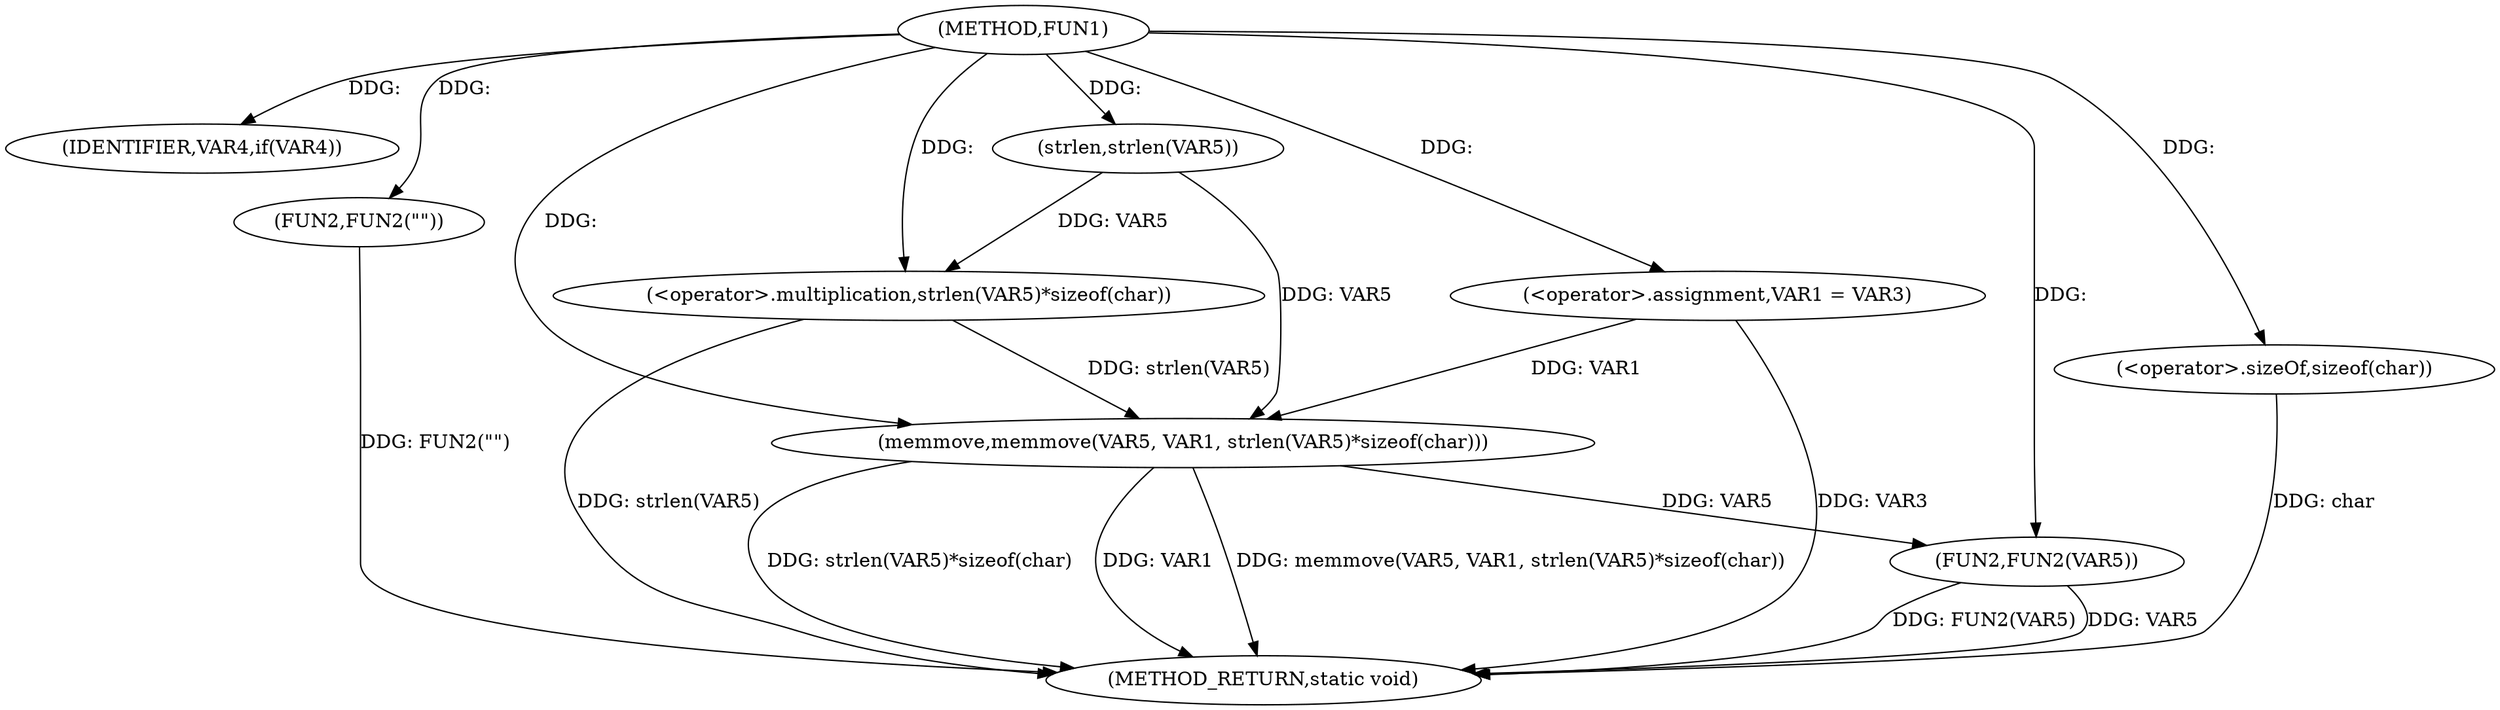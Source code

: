 digraph FUN1 {  
"1000100" [label = "(METHOD,FUN1)" ]
"1000127" [label = "(METHOD_RETURN,static void)" ]
"1000106" [label = "(IDENTIFIER,VAR4,if(VAR4))" ]
"1000108" [label = "(FUN2,FUN2(\"\"))" ]
"1000112" [label = "(<operator>.assignment,VAR1 = VAR3)" ]
"1000117" [label = "(memmove,memmove(VAR5, VAR1, strlen(VAR5)*sizeof(char)))" ]
"1000120" [label = "(<operator>.multiplication,strlen(VAR5)*sizeof(char))" ]
"1000121" [label = "(strlen,strlen(VAR5))" ]
"1000123" [label = "(<operator>.sizeOf,sizeof(char))" ]
"1000125" [label = "(FUN2,FUN2(VAR5))" ]
  "1000117" -> "1000127"  [ label = "DDG: memmove(VAR5, VAR1, strlen(VAR5)*sizeof(char))"] 
  "1000125" -> "1000127"  [ label = "DDG: VAR5"] 
  "1000125" -> "1000127"  [ label = "DDG: FUN2(VAR5)"] 
  "1000108" -> "1000127"  [ label = "DDG: FUN2(\"\")"] 
  "1000112" -> "1000127"  [ label = "DDG: VAR3"] 
  "1000120" -> "1000127"  [ label = "DDG: strlen(VAR5)"] 
  "1000117" -> "1000127"  [ label = "DDG: strlen(VAR5)*sizeof(char)"] 
  "1000117" -> "1000127"  [ label = "DDG: VAR1"] 
  "1000123" -> "1000127"  [ label = "DDG: char"] 
  "1000100" -> "1000106"  [ label = "DDG: "] 
  "1000100" -> "1000108"  [ label = "DDG: "] 
  "1000100" -> "1000112"  [ label = "DDG: "] 
  "1000121" -> "1000117"  [ label = "DDG: VAR5"] 
  "1000100" -> "1000117"  [ label = "DDG: "] 
  "1000112" -> "1000117"  [ label = "DDG: VAR1"] 
  "1000120" -> "1000117"  [ label = "DDG: strlen(VAR5)"] 
  "1000121" -> "1000120"  [ label = "DDG: VAR5"] 
  "1000100" -> "1000121"  [ label = "DDG: "] 
  "1000100" -> "1000120"  [ label = "DDG: "] 
  "1000100" -> "1000123"  [ label = "DDG: "] 
  "1000117" -> "1000125"  [ label = "DDG: VAR5"] 
  "1000100" -> "1000125"  [ label = "DDG: "] 
}
